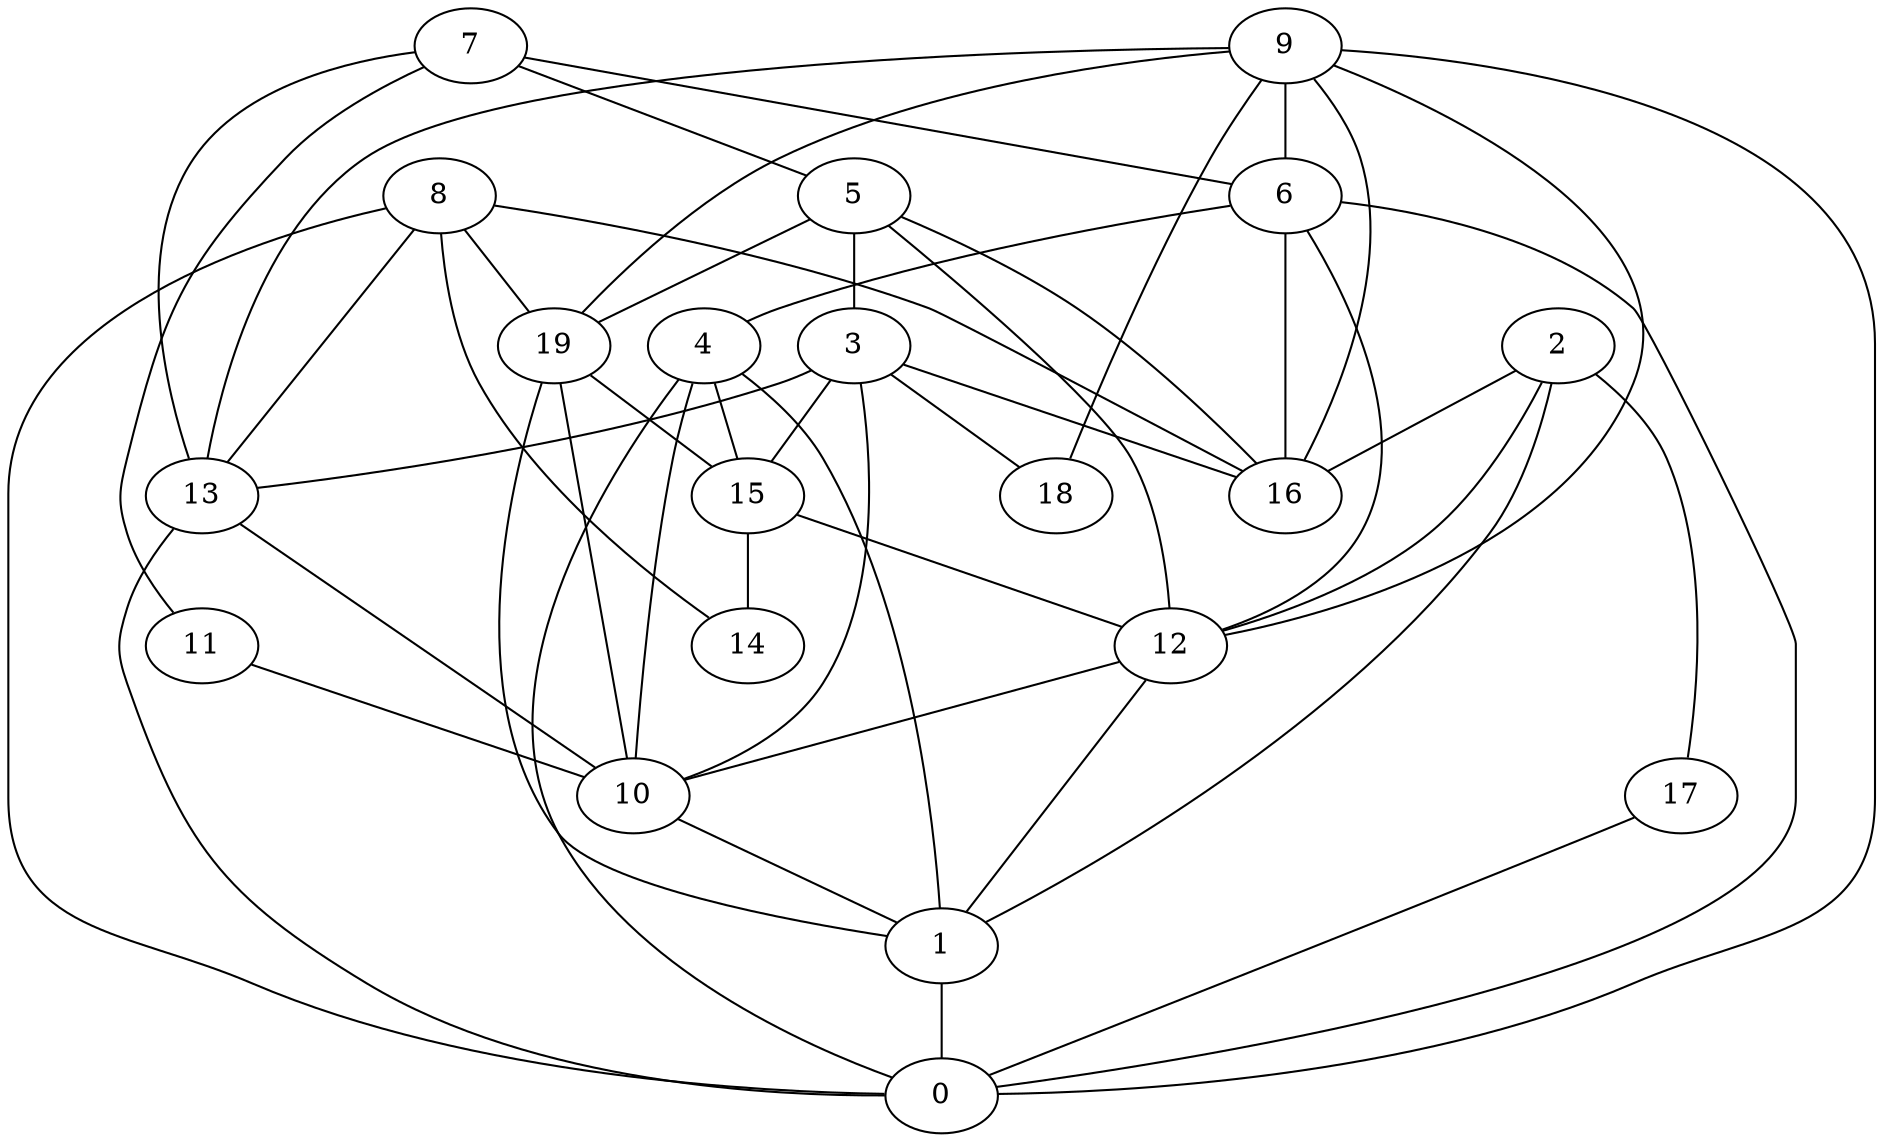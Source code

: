 digraph GG_graph {

subgraph G_graph {
edge [color = black]
"11" -> "10" [dir = none]
"8" -> "16" [dir = none]
"8" -> "14" [dir = none]
"8" -> "13" [dir = none]
"8" -> "19" [dir = none]
"8" -> "0" [dir = none]
"10" -> "1" [dir = none]
"6" -> "4" [dir = none]
"6" -> "12" [dir = none]
"6" -> "0" [dir = none]
"6" -> "16" [dir = none]
"19" -> "15" [dir = none]
"19" -> "10" [dir = none]
"2" -> "17" [dir = none]
"2" -> "1" [dir = none]
"2" -> "12" [dir = none]
"12" -> "1" [dir = none]
"5" -> "19" [dir = none]
"5" -> "3" [dir = none]
"5" -> "12" [dir = none]
"5" -> "16" [dir = none]
"9" -> "0" [dir = none]
"9" -> "12" [dir = none]
"9" -> "18" [dir = none]
"3" -> "18" [dir = none]
"3" -> "15" [dir = none]
"3" -> "10" [dir = none]
"3" -> "13" [dir = none]
"15" -> "12" [dir = none]
"15" -> "14" [dir = none]
"13" -> "10" [dir = none]
"13" -> "0" [dir = none]
"17" -> "0" [dir = none]
"7" -> "6" [dir = none]
"7" -> "5" [dir = none]
"7" -> "11" [dir = none]
"7" -> "13" [dir = none]
"4" -> "15" [dir = none]
"4" -> "0" [dir = none]
"9" -> "16" [dir = none]
"1" -> "0" [dir = none]
"19" -> "1" [dir = none]
"3" -> "16" [dir = none]
"4" -> "1" [dir = none]
"2" -> "16" [dir = none]
"4" -> "10" [dir = none]
"9" -> "19" [dir = none]
"12" -> "10" [dir = none]
"9" -> "13" [dir = none]
"9" -> "6" [dir = none]
}

}
